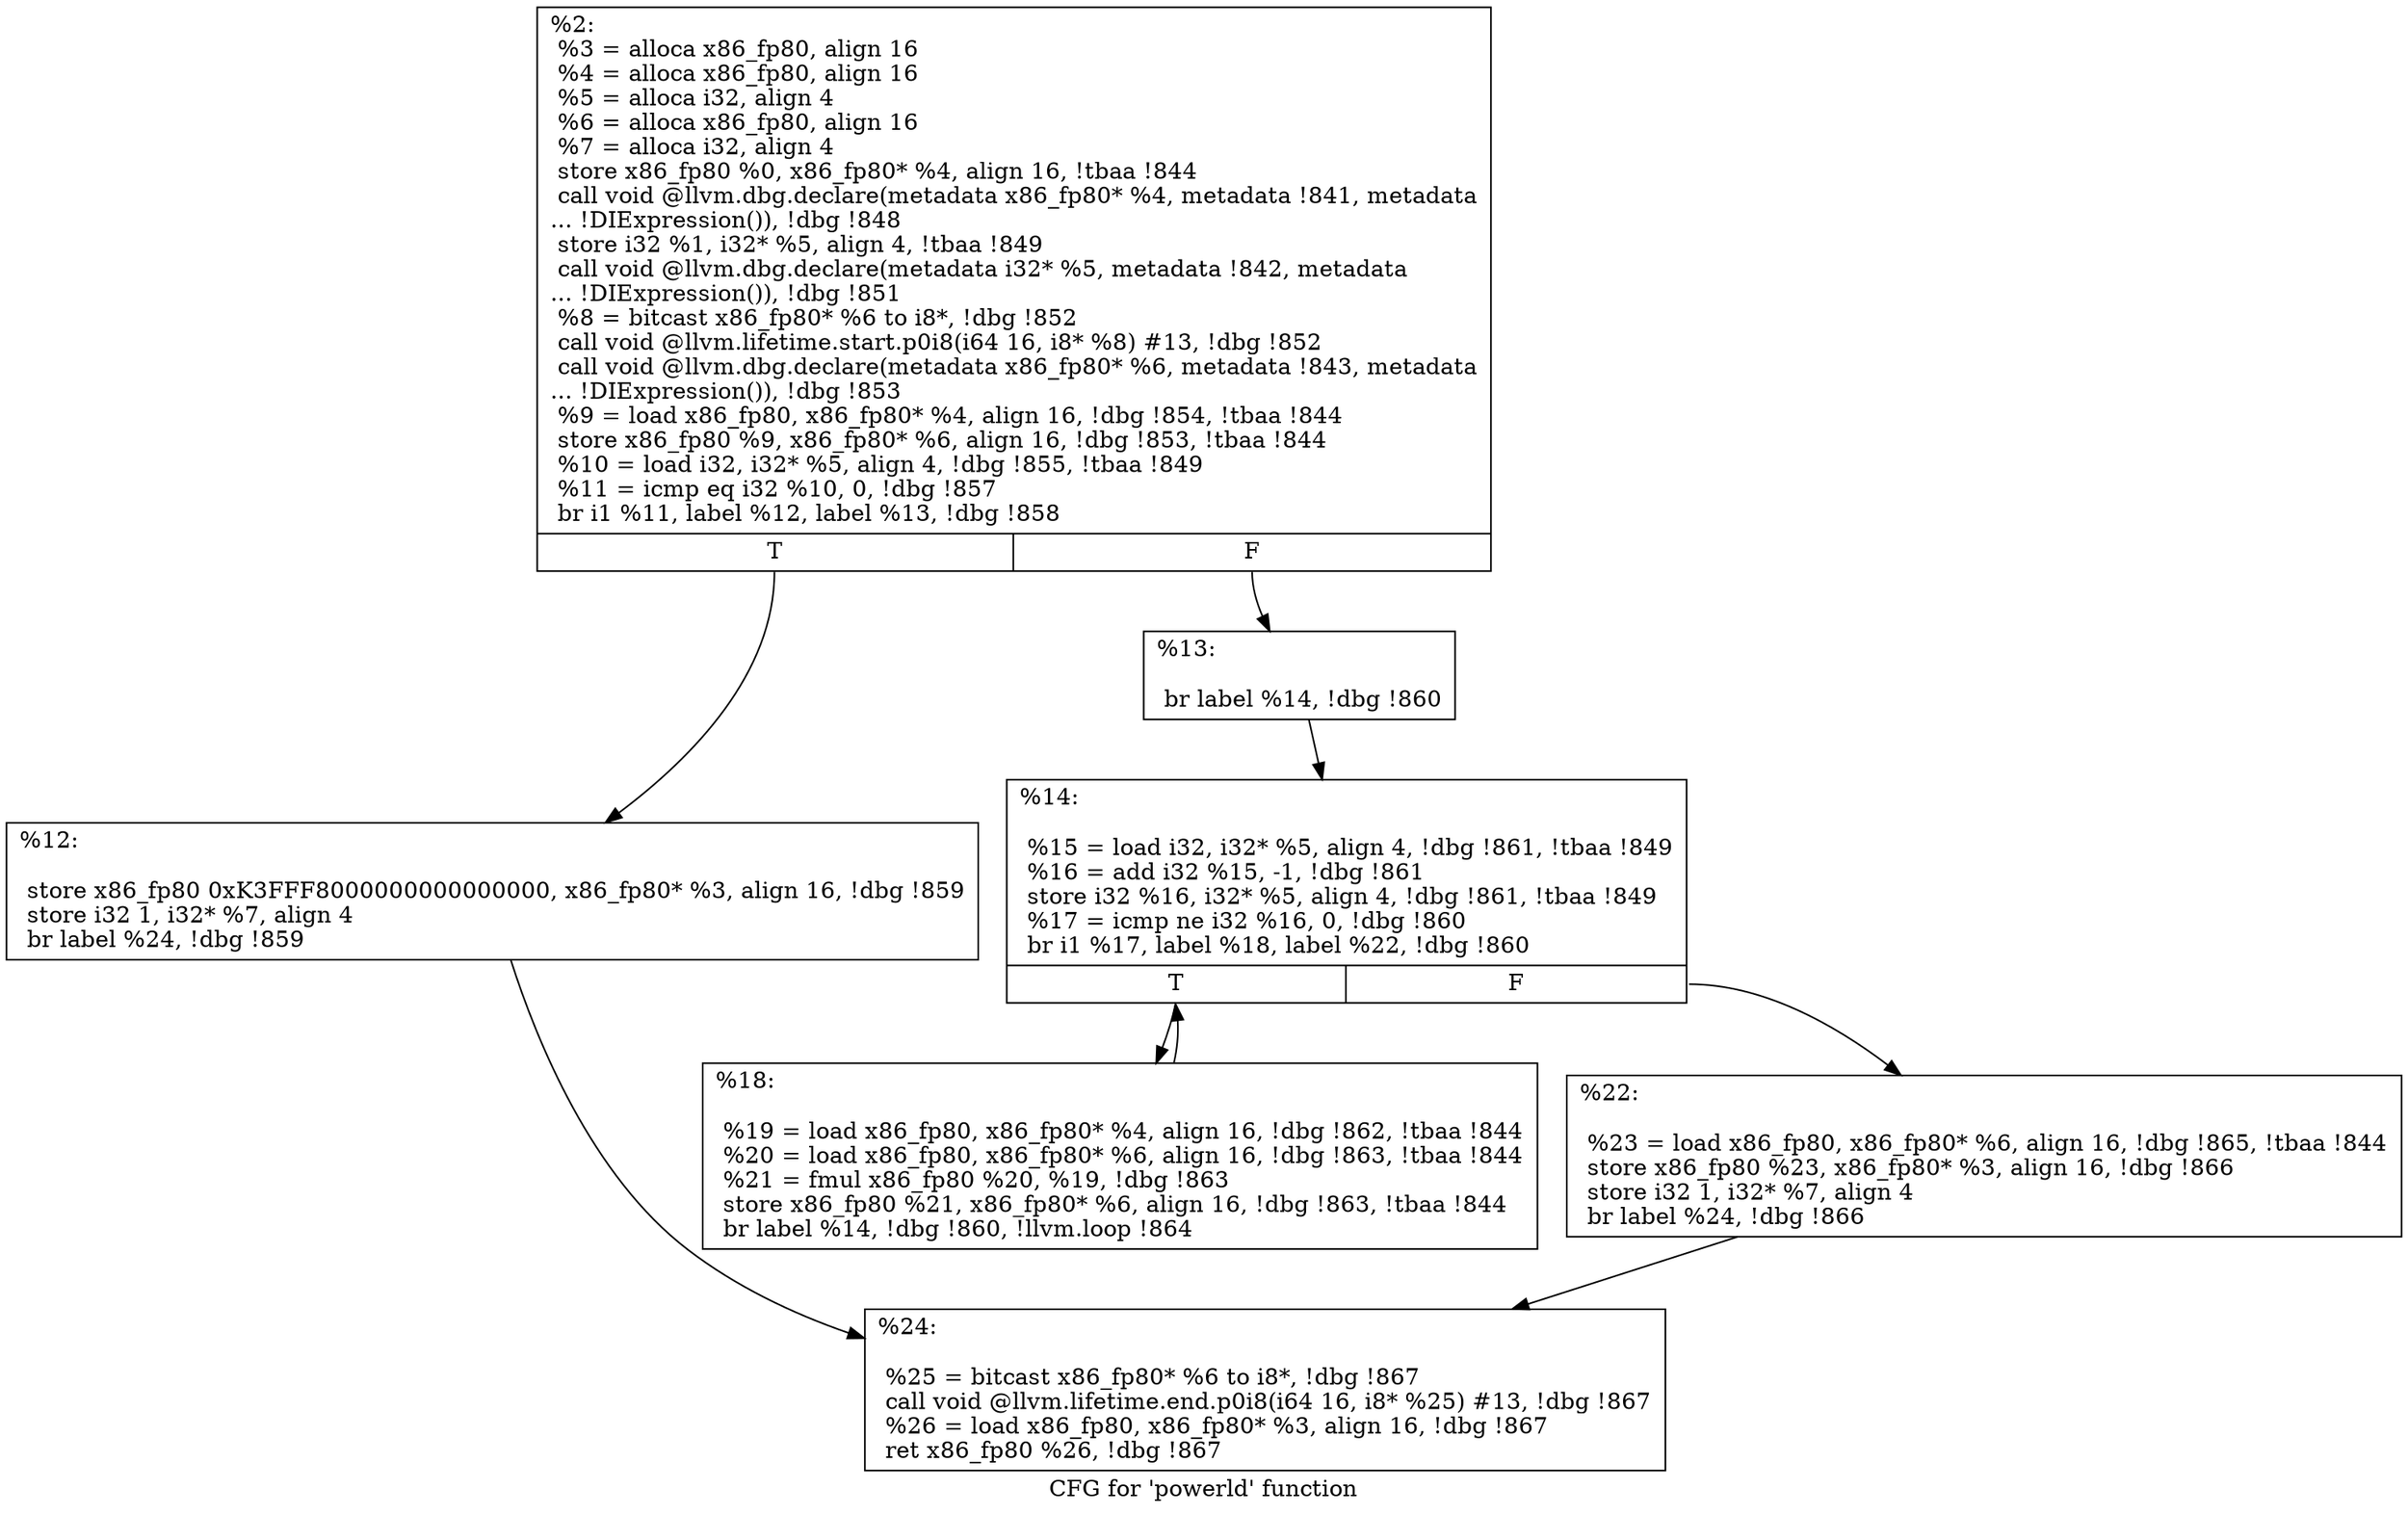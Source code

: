 digraph "CFG for 'powerld' function" {
	label="CFG for 'powerld' function";

	Node0xafe590 [shape=record,label="{%2:\l  %3 = alloca x86_fp80, align 16\l  %4 = alloca x86_fp80, align 16\l  %5 = alloca i32, align 4\l  %6 = alloca x86_fp80, align 16\l  %7 = alloca i32, align 4\l  store x86_fp80 %0, x86_fp80* %4, align 16, !tbaa !844\l  call void @llvm.dbg.declare(metadata x86_fp80* %4, metadata !841, metadata\l... !DIExpression()), !dbg !848\l  store i32 %1, i32* %5, align 4, !tbaa !849\l  call void @llvm.dbg.declare(metadata i32* %5, metadata !842, metadata\l... !DIExpression()), !dbg !851\l  %8 = bitcast x86_fp80* %6 to i8*, !dbg !852\l  call void @llvm.lifetime.start.p0i8(i64 16, i8* %8) #13, !dbg !852\l  call void @llvm.dbg.declare(metadata x86_fp80* %6, metadata !843, metadata\l... !DIExpression()), !dbg !853\l  %9 = load x86_fp80, x86_fp80* %4, align 16, !dbg !854, !tbaa !844\l  store x86_fp80 %9, x86_fp80* %6, align 16, !dbg !853, !tbaa !844\l  %10 = load i32, i32* %5, align 4, !dbg !855, !tbaa !849\l  %11 = icmp eq i32 %10, 0, !dbg !857\l  br i1 %11, label %12, label %13, !dbg !858\l|{<s0>T|<s1>F}}"];
	Node0xafe590:s0 -> Node0xafe680;
	Node0xafe590:s1 -> Node0xafe6d0;
	Node0xafe680 [shape=record,label="{%12:\l\l  store x86_fp80 0xK3FFF8000000000000000, x86_fp80* %3, align 16, !dbg !859\l  store i32 1, i32* %7, align 4\l  br label %24, !dbg !859\l}"];
	Node0xafe680 -> Node0xafe810;
	Node0xafe6d0 [shape=record,label="{%13:\l\l  br label %14, !dbg !860\l}"];
	Node0xafe6d0 -> Node0xafe720;
	Node0xafe720 [shape=record,label="{%14:\l\l  %15 = load i32, i32* %5, align 4, !dbg !861, !tbaa !849\l  %16 = add i32 %15, -1, !dbg !861\l  store i32 %16, i32* %5, align 4, !dbg !861, !tbaa !849\l  %17 = icmp ne i32 %16, 0, !dbg !860\l  br i1 %17, label %18, label %22, !dbg !860\l|{<s0>T|<s1>F}}"];
	Node0xafe720:s0 -> Node0xafe770;
	Node0xafe720:s1 -> Node0xafe7c0;
	Node0xafe770 [shape=record,label="{%18:\l\l  %19 = load x86_fp80, x86_fp80* %4, align 16, !dbg !862, !tbaa !844\l  %20 = load x86_fp80, x86_fp80* %6, align 16, !dbg !863, !tbaa !844\l  %21 = fmul x86_fp80 %20, %19, !dbg !863\l  store x86_fp80 %21, x86_fp80* %6, align 16, !dbg !863, !tbaa !844\l  br label %14, !dbg !860, !llvm.loop !864\l}"];
	Node0xafe770 -> Node0xafe720;
	Node0xafe7c0 [shape=record,label="{%22:\l\l  %23 = load x86_fp80, x86_fp80* %6, align 16, !dbg !865, !tbaa !844\l  store x86_fp80 %23, x86_fp80* %3, align 16, !dbg !866\l  store i32 1, i32* %7, align 4\l  br label %24, !dbg !866\l}"];
	Node0xafe7c0 -> Node0xafe810;
	Node0xafe810 [shape=record,label="{%24:\l\l  %25 = bitcast x86_fp80* %6 to i8*, !dbg !867\l  call void @llvm.lifetime.end.p0i8(i64 16, i8* %25) #13, !dbg !867\l  %26 = load x86_fp80, x86_fp80* %3, align 16, !dbg !867\l  ret x86_fp80 %26, !dbg !867\l}"];
}
